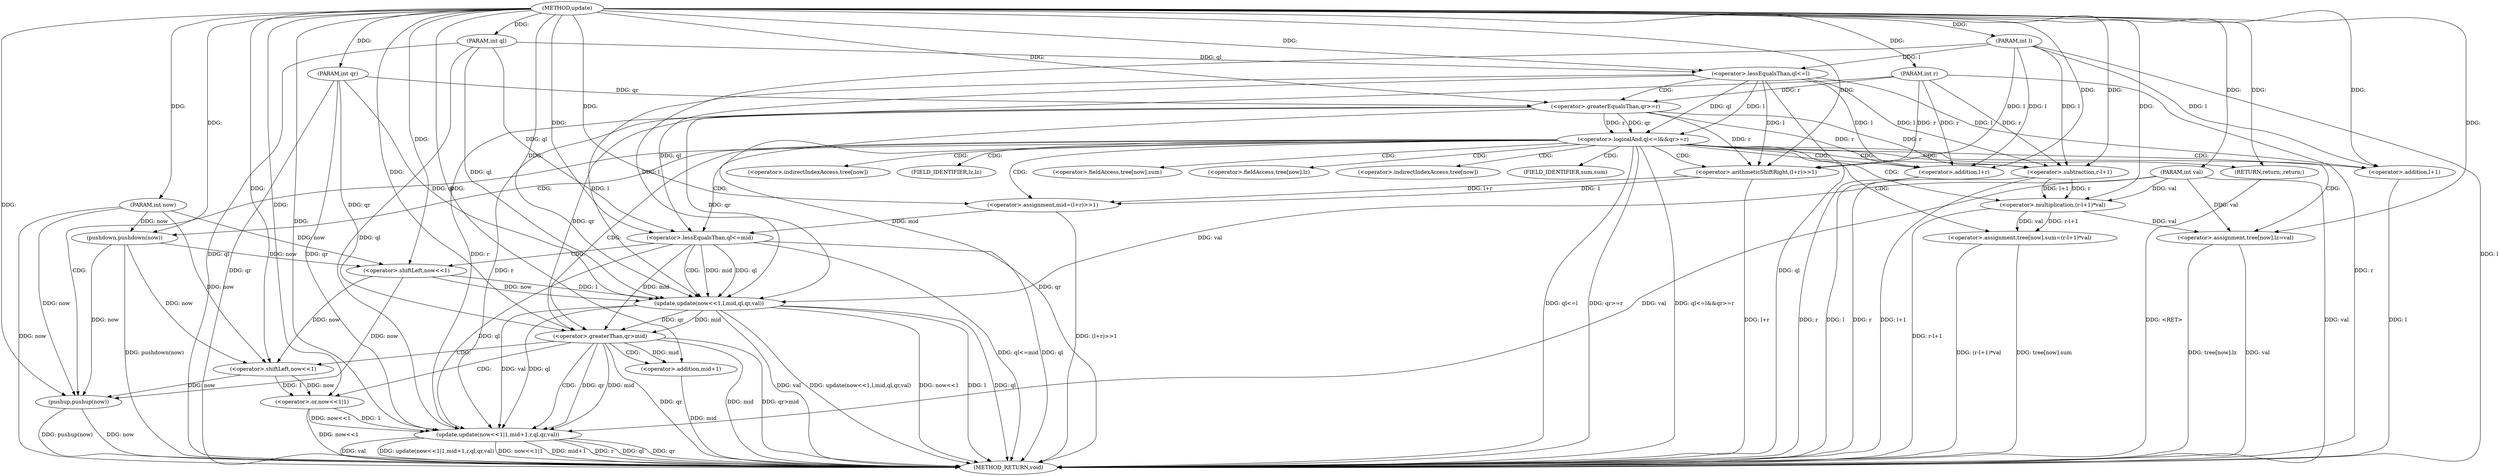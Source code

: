 digraph "update" {  
"1000320" [label = "(METHOD,update)" ]
"1000400" [label = "(METHOD_RETURN,void)" ]
"1000321" [label = "(PARAM,int now)" ]
"1000322" [label = "(PARAM,int l)" ]
"1000323" [label = "(PARAM,int r)" ]
"1000324" [label = "(PARAM,int ql)" ]
"1000325" [label = "(PARAM,int qr)" ]
"1000326" [label = "(PARAM,int val)" ]
"1000358" [label = "(pushdown,pushdown(now))" ]
"1000361" [label = "(<operator>.assignment,mid=(l+r)>>1)" ]
"1000398" [label = "(pushup,pushup(now))" ]
"1000329" [label = "(<operator>.logicalAnd,ql<=l&&qr>=r)" ]
"1000369" [label = "(<operator>.lessEqualsThan,ql<=mid)" ]
"1000372" [label = "(update,update(now<<1,l,mid,ql,qr,val))" ]
"1000382" [label = "(<operator>.greaterThan,qr>mid)" ]
"1000385" [label = "(update,update(now<<1|1,mid+1,r,ql,qr,val))" ]
"1000337" [label = "(<operator>.assignment,tree[now].sum=(r-l+1)*val)" ]
"1000350" [label = "(<operator>.assignment,tree[now].lz=val)" ]
"1000357" [label = "(RETURN,return;,return;)" ]
"1000363" [label = "(<operator>.arithmeticShiftRight,(l+r)>>1)" ]
"1000330" [label = "(<operator>.lessEqualsThan,ql<=l)" ]
"1000333" [label = "(<operator>.greaterEqualsThan,qr>=r)" ]
"1000364" [label = "(<operator>.addition,l+r)" ]
"1000373" [label = "(<operator>.shiftLeft,now<<1)" ]
"1000386" [label = "(<operator>.or,now<<1|1)" ]
"1000391" [label = "(<operator>.addition,mid+1)" ]
"1000343" [label = "(<operator>.multiplication,(r-l+1)*val)" ]
"1000387" [label = "(<operator>.shiftLeft,now<<1)" ]
"1000344" [label = "(<operator>.subtraction,r-l+1)" ]
"1000346" [label = "(<operator>.addition,l+1)" ]
"1000338" [label = "(<operator>.fieldAccess,tree[now].sum)" ]
"1000351" [label = "(<operator>.fieldAccess,tree[now].lz)" ]
"1000339" [label = "(<operator>.indirectIndexAccess,tree[now])" ]
"1000342" [label = "(FIELD_IDENTIFIER,sum,sum)" ]
"1000352" [label = "(<operator>.indirectIndexAccess,tree[now])" ]
"1000355" [label = "(FIELD_IDENTIFIER,lz,lz)" ]
  "1000321" -> "1000400"  [ label = "DDG: now"] 
  "1000322" -> "1000400"  [ label = "DDG: l"] 
  "1000323" -> "1000400"  [ label = "DDG: r"] 
  "1000324" -> "1000400"  [ label = "DDG: ql"] 
  "1000325" -> "1000400"  [ label = "DDG: qr"] 
  "1000326" -> "1000400"  [ label = "DDG: val"] 
  "1000330" -> "1000400"  [ label = "DDG: ql"] 
  "1000329" -> "1000400"  [ label = "DDG: ql<=l"] 
  "1000333" -> "1000400"  [ label = "DDG: qr"] 
  "1000329" -> "1000400"  [ label = "DDG: qr>=r"] 
  "1000329" -> "1000400"  [ label = "DDG: ql<=l&&qr>=r"] 
  "1000358" -> "1000400"  [ label = "DDG: pushdown(now)"] 
  "1000364" -> "1000400"  [ label = "DDG: l"] 
  "1000364" -> "1000400"  [ label = "DDG: r"] 
  "1000363" -> "1000400"  [ label = "DDG: l+r"] 
  "1000361" -> "1000400"  [ label = "DDG: (l+r)>>1"] 
  "1000369" -> "1000400"  [ label = "DDG: ql"] 
  "1000369" -> "1000400"  [ label = "DDG: ql<=mid"] 
  "1000372" -> "1000400"  [ label = "DDG: now<<1"] 
  "1000372" -> "1000400"  [ label = "DDG: l"] 
  "1000372" -> "1000400"  [ label = "DDG: ql"] 
  "1000372" -> "1000400"  [ label = "DDG: val"] 
  "1000372" -> "1000400"  [ label = "DDG: update(now<<1,l,mid,ql,qr,val)"] 
  "1000382" -> "1000400"  [ label = "DDG: qr"] 
  "1000382" -> "1000400"  [ label = "DDG: mid"] 
  "1000382" -> "1000400"  [ label = "DDG: qr>mid"] 
  "1000386" -> "1000400"  [ label = "DDG: now<<1"] 
  "1000385" -> "1000400"  [ label = "DDG: now<<1|1"] 
  "1000391" -> "1000400"  [ label = "DDG: mid"] 
  "1000385" -> "1000400"  [ label = "DDG: mid+1"] 
  "1000385" -> "1000400"  [ label = "DDG: r"] 
  "1000385" -> "1000400"  [ label = "DDG: ql"] 
  "1000385" -> "1000400"  [ label = "DDG: qr"] 
  "1000385" -> "1000400"  [ label = "DDG: val"] 
  "1000385" -> "1000400"  [ label = "DDG: update(now<<1|1,mid+1,r,ql,qr,val)"] 
  "1000398" -> "1000400"  [ label = "DDG: now"] 
  "1000398" -> "1000400"  [ label = "DDG: pushup(now)"] 
  "1000337" -> "1000400"  [ label = "DDG: tree[now].sum"] 
  "1000344" -> "1000400"  [ label = "DDG: r"] 
  "1000346" -> "1000400"  [ label = "DDG: l"] 
  "1000344" -> "1000400"  [ label = "DDG: l+1"] 
  "1000343" -> "1000400"  [ label = "DDG: r-l+1"] 
  "1000337" -> "1000400"  [ label = "DDG: (r-l+1)*val"] 
  "1000350" -> "1000400"  [ label = "DDG: tree[now].lz"] 
  "1000350" -> "1000400"  [ label = "DDG: val"] 
  "1000357" -> "1000400"  [ label = "DDG: <RET>"] 
  "1000320" -> "1000321"  [ label = "DDG: "] 
  "1000320" -> "1000322"  [ label = "DDG: "] 
  "1000320" -> "1000323"  [ label = "DDG: "] 
  "1000320" -> "1000324"  [ label = "DDG: "] 
  "1000320" -> "1000325"  [ label = "DDG: "] 
  "1000320" -> "1000326"  [ label = "DDG: "] 
  "1000363" -> "1000361"  [ label = "DDG: l+r"] 
  "1000363" -> "1000361"  [ label = "DDG: 1"] 
  "1000321" -> "1000358"  [ label = "DDG: now"] 
  "1000320" -> "1000358"  [ label = "DDG: "] 
  "1000320" -> "1000361"  [ label = "DDG: "] 
  "1000358" -> "1000398"  [ label = "DDG: now"] 
  "1000373" -> "1000398"  [ label = "DDG: now"] 
  "1000387" -> "1000398"  [ label = "DDG: now"] 
  "1000321" -> "1000398"  [ label = "DDG: now"] 
  "1000320" -> "1000398"  [ label = "DDG: "] 
  "1000330" -> "1000329"  [ label = "DDG: ql"] 
  "1000330" -> "1000329"  [ label = "DDG: l"] 
  "1000333" -> "1000329"  [ label = "DDG: r"] 
  "1000333" -> "1000329"  [ label = "DDG: qr"] 
  "1000343" -> "1000337"  [ label = "DDG: r-l+1"] 
  "1000343" -> "1000337"  [ label = "DDG: val"] 
  "1000343" -> "1000350"  [ label = "DDG: val"] 
  "1000326" -> "1000350"  [ label = "DDG: val"] 
  "1000320" -> "1000350"  [ label = "DDG: "] 
  "1000320" -> "1000357"  [ label = "DDG: "] 
  "1000330" -> "1000363"  [ label = "DDG: l"] 
  "1000322" -> "1000363"  [ label = "DDG: l"] 
  "1000320" -> "1000363"  [ label = "DDG: "] 
  "1000333" -> "1000363"  [ label = "DDG: r"] 
  "1000323" -> "1000363"  [ label = "DDG: r"] 
  "1000330" -> "1000369"  [ label = "DDG: ql"] 
  "1000324" -> "1000369"  [ label = "DDG: ql"] 
  "1000320" -> "1000369"  [ label = "DDG: "] 
  "1000361" -> "1000369"  [ label = "DDG: mid"] 
  "1000373" -> "1000372"  [ label = "DDG: 1"] 
  "1000373" -> "1000372"  [ label = "DDG: now"] 
  "1000333" -> "1000372"  [ label = "DDG: qr"] 
  "1000325" -> "1000372"  [ label = "DDG: qr"] 
  "1000320" -> "1000372"  [ label = "DDG: "] 
  "1000322" -> "1000372"  [ label = "DDG: l"] 
  "1000330" -> "1000372"  [ label = "DDG: l"] 
  "1000369" -> "1000372"  [ label = "DDG: mid"] 
  "1000326" -> "1000372"  [ label = "DDG: val"] 
  "1000369" -> "1000372"  [ label = "DDG: ql"] 
  "1000324" -> "1000372"  [ label = "DDG: ql"] 
  "1000333" -> "1000382"  [ label = "DDG: qr"] 
  "1000372" -> "1000382"  [ label = "DDG: qr"] 
  "1000325" -> "1000382"  [ label = "DDG: qr"] 
  "1000320" -> "1000382"  [ label = "DDG: "] 
  "1000369" -> "1000382"  [ label = "DDG: mid"] 
  "1000372" -> "1000382"  [ label = "DDG: mid"] 
  "1000386" -> "1000385"  [ label = "DDG: 1"] 
  "1000386" -> "1000385"  [ label = "DDG: now<<1"] 
  "1000372" -> "1000385"  [ label = "DDG: val"] 
  "1000326" -> "1000385"  [ label = "DDG: val"] 
  "1000320" -> "1000385"  [ label = "DDG: "] 
  "1000382" -> "1000385"  [ label = "DDG: qr"] 
  "1000325" -> "1000385"  [ label = "DDG: qr"] 
  "1000369" -> "1000385"  [ label = "DDG: ql"] 
  "1000372" -> "1000385"  [ label = "DDG: ql"] 
  "1000324" -> "1000385"  [ label = "DDG: ql"] 
  "1000323" -> "1000385"  [ label = "DDG: r"] 
  "1000333" -> "1000385"  [ label = "DDG: r"] 
  "1000382" -> "1000385"  [ label = "DDG: mid"] 
  "1000324" -> "1000330"  [ label = "DDG: ql"] 
  "1000320" -> "1000330"  [ label = "DDG: "] 
  "1000322" -> "1000330"  [ label = "DDG: l"] 
  "1000325" -> "1000333"  [ label = "DDG: qr"] 
  "1000320" -> "1000333"  [ label = "DDG: "] 
  "1000323" -> "1000333"  [ label = "DDG: r"] 
  "1000330" -> "1000364"  [ label = "DDG: l"] 
  "1000322" -> "1000364"  [ label = "DDG: l"] 
  "1000320" -> "1000364"  [ label = "DDG: "] 
  "1000333" -> "1000364"  [ label = "DDG: r"] 
  "1000323" -> "1000364"  [ label = "DDG: r"] 
  "1000358" -> "1000373"  [ label = "DDG: now"] 
  "1000321" -> "1000373"  [ label = "DDG: now"] 
  "1000320" -> "1000373"  [ label = "DDG: "] 
  "1000387" -> "1000386"  [ label = "DDG: 1"] 
  "1000387" -> "1000386"  [ label = "DDG: now"] 
  "1000320" -> "1000386"  [ label = "DDG: "] 
  "1000382" -> "1000391"  [ label = "DDG: mid"] 
  "1000320" -> "1000391"  [ label = "DDG: "] 
  "1000344" -> "1000343"  [ label = "DDG: r"] 
  "1000344" -> "1000343"  [ label = "DDG: l+1"] 
  "1000326" -> "1000343"  [ label = "DDG: val"] 
  "1000320" -> "1000343"  [ label = "DDG: "] 
  "1000358" -> "1000387"  [ label = "DDG: now"] 
  "1000373" -> "1000387"  [ label = "DDG: now"] 
  "1000321" -> "1000387"  [ label = "DDG: now"] 
  "1000320" -> "1000387"  [ label = "DDG: "] 
  "1000333" -> "1000344"  [ label = "DDG: r"] 
  "1000323" -> "1000344"  [ label = "DDG: r"] 
  "1000320" -> "1000344"  [ label = "DDG: "] 
  "1000330" -> "1000344"  [ label = "DDG: l"] 
  "1000322" -> "1000344"  [ label = "DDG: l"] 
  "1000330" -> "1000346"  [ label = "DDG: l"] 
  "1000322" -> "1000346"  [ label = "DDG: l"] 
  "1000320" -> "1000346"  [ label = "DDG: "] 
  "1000329" -> "1000342"  [ label = "CDG: "] 
  "1000329" -> "1000350"  [ label = "CDG: "] 
  "1000329" -> "1000344"  [ label = "CDG: "] 
  "1000329" -> "1000337"  [ label = "CDG: "] 
  "1000329" -> "1000338"  [ label = "CDG: "] 
  "1000329" -> "1000398"  [ label = "CDG: "] 
  "1000329" -> "1000351"  [ label = "CDG: "] 
  "1000329" -> "1000382"  [ label = "CDG: "] 
  "1000329" -> "1000346"  [ label = "CDG: "] 
  "1000329" -> "1000357"  [ label = "CDG: "] 
  "1000329" -> "1000363"  [ label = "CDG: "] 
  "1000329" -> "1000355"  [ label = "CDG: "] 
  "1000329" -> "1000361"  [ label = "CDG: "] 
  "1000329" -> "1000358"  [ label = "CDG: "] 
  "1000329" -> "1000343"  [ label = "CDG: "] 
  "1000329" -> "1000369"  [ label = "CDG: "] 
  "1000329" -> "1000364"  [ label = "CDG: "] 
  "1000329" -> "1000352"  [ label = "CDG: "] 
  "1000329" -> "1000339"  [ label = "CDG: "] 
  "1000369" -> "1000373"  [ label = "CDG: "] 
  "1000369" -> "1000372"  [ label = "CDG: "] 
  "1000382" -> "1000387"  [ label = "CDG: "] 
  "1000382" -> "1000391"  [ label = "CDG: "] 
  "1000382" -> "1000385"  [ label = "CDG: "] 
  "1000382" -> "1000386"  [ label = "CDG: "] 
  "1000330" -> "1000333"  [ label = "CDG: "] 
}
